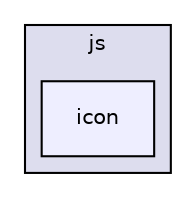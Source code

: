 digraph "libs/angular/angular-material-fileinput-master/bower_components/angular-material/modules/js/icon" {
  compound=true
  node [ fontsize="10", fontname="Helvetica"];
  edge [ labelfontsize="10", labelfontname="Helvetica"];
  subgraph clusterdir_d897d99c4631079a19f1e8c9bbae1589 {
    graph [ bgcolor="#ddddee", pencolor="black", label="js" fontname="Helvetica", fontsize="10", URL="dir_d897d99c4631079a19f1e8c9bbae1589.html"]
  dir_12454bf9d1938933a4c0fcb71d4551f9 [shape=box, label="icon", style="filled", fillcolor="#eeeeff", pencolor="black", URL="dir_12454bf9d1938933a4c0fcb71d4551f9.html"];
  }
}
